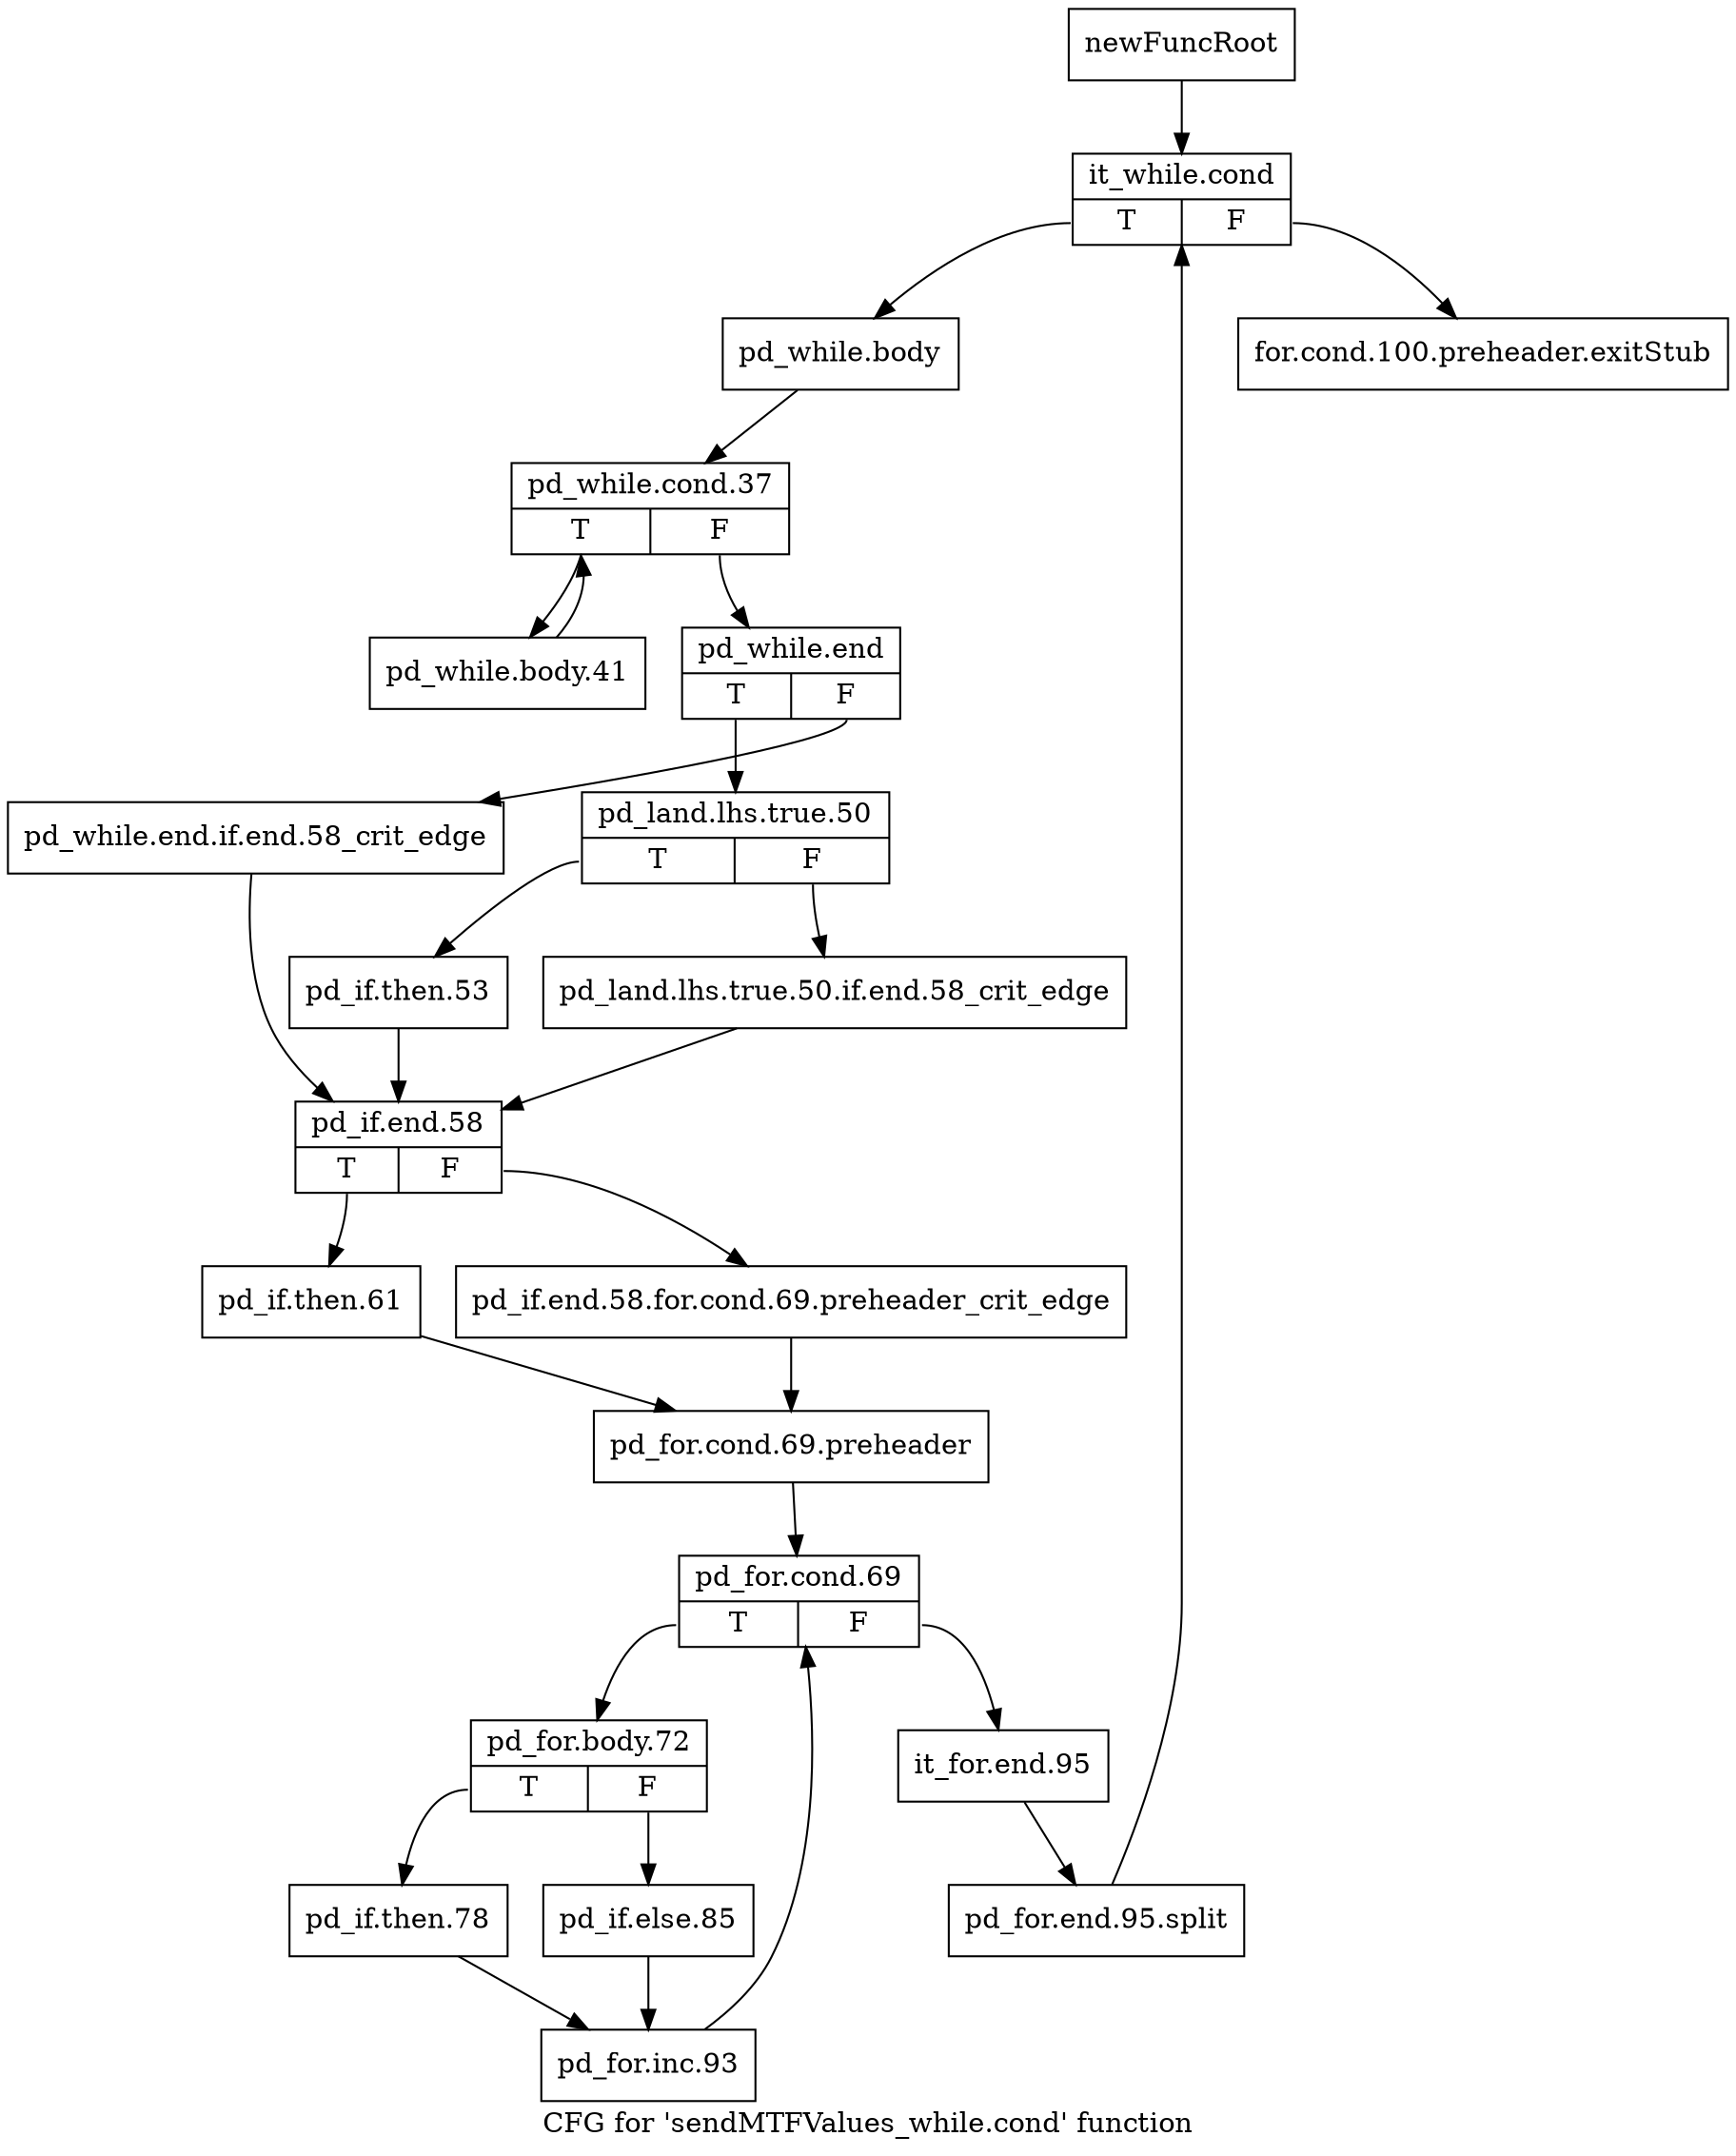 digraph "CFG for 'sendMTFValues_while.cond' function" {
	label="CFG for 'sendMTFValues_while.cond' function";

	Node0x18c9a40 [shape=record,label="{newFuncRoot}"];
	Node0x18c9a40 -> Node0x1915ea0;
	Node0x1915e50 [shape=record,label="{for.cond.100.preheader.exitStub}"];
	Node0x1915ea0 [shape=record,label="{it_while.cond|{<s0>T|<s1>F}}"];
	Node0x1915ea0:s0 -> Node0x1915ef0;
	Node0x1915ea0:s1 -> Node0x1915e50;
	Node0x1915ef0 [shape=record,label="{pd_while.body}"];
	Node0x1915ef0 -> Node0x1915f40;
	Node0x1915f40 [shape=record,label="{pd_while.cond.37|{<s0>T|<s1>F}}"];
	Node0x1915f40:s0 -> Node0x1916440;
	Node0x1915f40:s1 -> Node0x1915f90;
	Node0x1915f90 [shape=record,label="{pd_while.end|{<s0>T|<s1>F}}"];
	Node0x1915f90:s0 -> Node0x1916030;
	Node0x1915f90:s1 -> Node0x1915fe0;
	Node0x1915fe0 [shape=record,label="{pd_while.end.if.end.58_crit_edge}"];
	Node0x1915fe0 -> Node0x1916120;
	Node0x1916030 [shape=record,label="{pd_land.lhs.true.50|{<s0>T|<s1>F}}"];
	Node0x1916030:s0 -> Node0x19160d0;
	Node0x1916030:s1 -> Node0x1916080;
	Node0x1916080 [shape=record,label="{pd_land.lhs.true.50.if.end.58_crit_edge}"];
	Node0x1916080 -> Node0x1916120;
	Node0x19160d0 [shape=record,label="{pd_if.then.53}"];
	Node0x19160d0 -> Node0x1916120;
	Node0x1916120 [shape=record,label="{pd_if.end.58|{<s0>T|<s1>F}}"];
	Node0x1916120:s0 -> Node0x19161c0;
	Node0x1916120:s1 -> Node0x1916170;
	Node0x1916170 [shape=record,label="{pd_if.end.58.for.cond.69.preheader_crit_edge}"];
	Node0x1916170 -> Node0x1916210;
	Node0x19161c0 [shape=record,label="{pd_if.then.61}"];
	Node0x19161c0 -> Node0x1916210;
	Node0x1916210 [shape=record,label="{pd_for.cond.69.preheader}"];
	Node0x1916210 -> Node0x1916260;
	Node0x1916260 [shape=record,label="{pd_for.cond.69|{<s0>T|<s1>F}}"];
	Node0x1916260:s0 -> Node0x1916300;
	Node0x1916260:s1 -> Node0x19162b0;
	Node0x19162b0 [shape=record,label="{it_for.end.95}"];
	Node0x19162b0 -> Node0x1a01390;
	Node0x1a01390 [shape=record,label="{pd_for.end.95.split}"];
	Node0x1a01390 -> Node0x1915ea0;
	Node0x1916300 [shape=record,label="{pd_for.body.72|{<s0>T|<s1>F}}"];
	Node0x1916300:s0 -> Node0x19163a0;
	Node0x1916300:s1 -> Node0x1916350;
	Node0x1916350 [shape=record,label="{pd_if.else.85}"];
	Node0x1916350 -> Node0x19163f0;
	Node0x19163a0 [shape=record,label="{pd_if.then.78}"];
	Node0x19163a0 -> Node0x19163f0;
	Node0x19163f0 [shape=record,label="{pd_for.inc.93}"];
	Node0x19163f0 -> Node0x1916260;
	Node0x1916440 [shape=record,label="{pd_while.body.41}"];
	Node0x1916440 -> Node0x1915f40;
}

